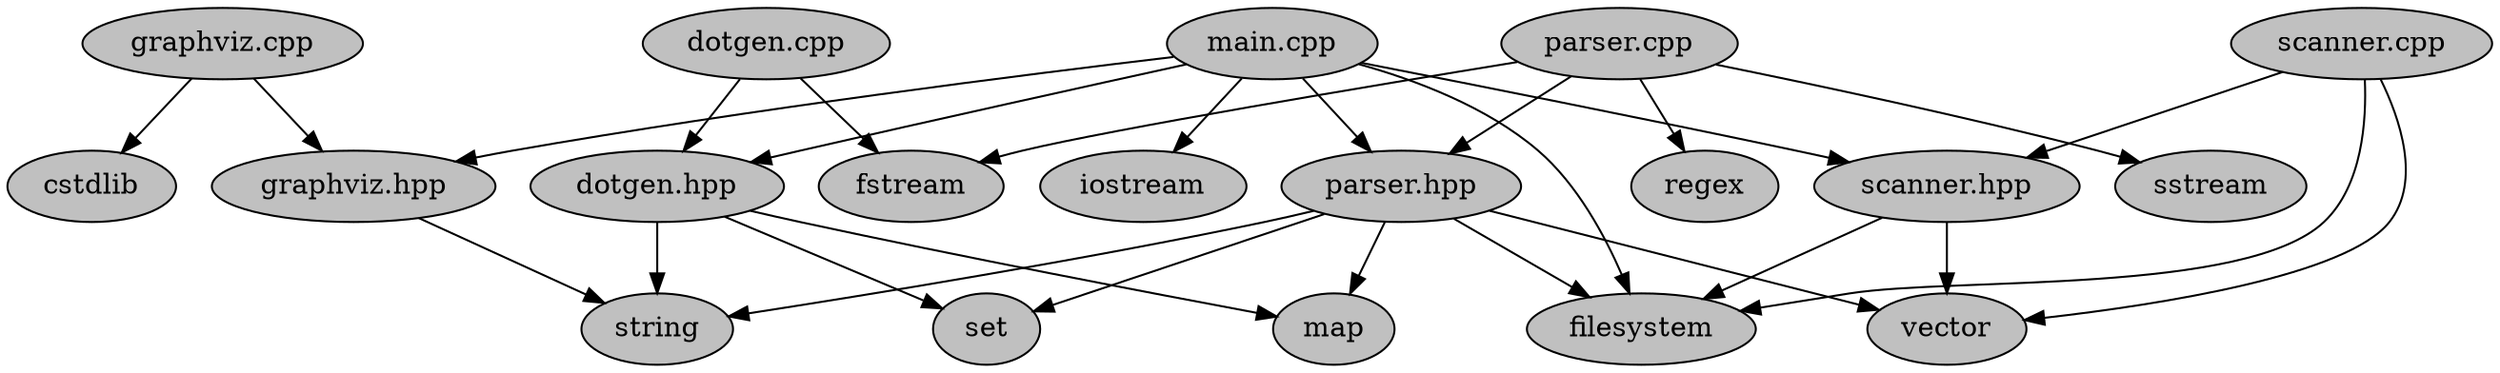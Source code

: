 digraph dependencies {
    node [style=filled, fillcolor=grey];
    "dotgen.cpp" -> "dotgen.hpp";
    "dotgen.cpp" -> "fstream";
    "dotgen.hpp" -> "map";
    "dotgen.hpp" -> "set";
    "dotgen.hpp" -> "string";
    "graphviz.cpp" -> "cstdlib";
    "graphviz.cpp" -> "graphviz.hpp";
    "graphviz.hpp" -> "string";
    "main.cpp" -> "dotgen.hpp";
    "main.cpp" -> "filesystem";
    "main.cpp" -> "graphviz.hpp";
    "main.cpp" -> "iostream";
    "main.cpp" -> "parser.hpp";
    "main.cpp" -> "scanner.hpp";
    "parser.cpp" -> "fstream";
    "parser.cpp" -> "parser.hpp";
    "parser.cpp" -> "regex";
    "parser.cpp" -> "sstream";
    "parser.hpp" -> "filesystem";
    "parser.hpp" -> "map";
    "parser.hpp" -> "set";
    "parser.hpp" -> "string";
    "parser.hpp" -> "vector";
    "scanner.cpp" -> "filesystem";
    "scanner.cpp" -> "scanner.hpp";
    "scanner.cpp" -> "vector";
    "scanner.hpp" -> "filesystem";
    "scanner.hpp" -> "vector";
}
